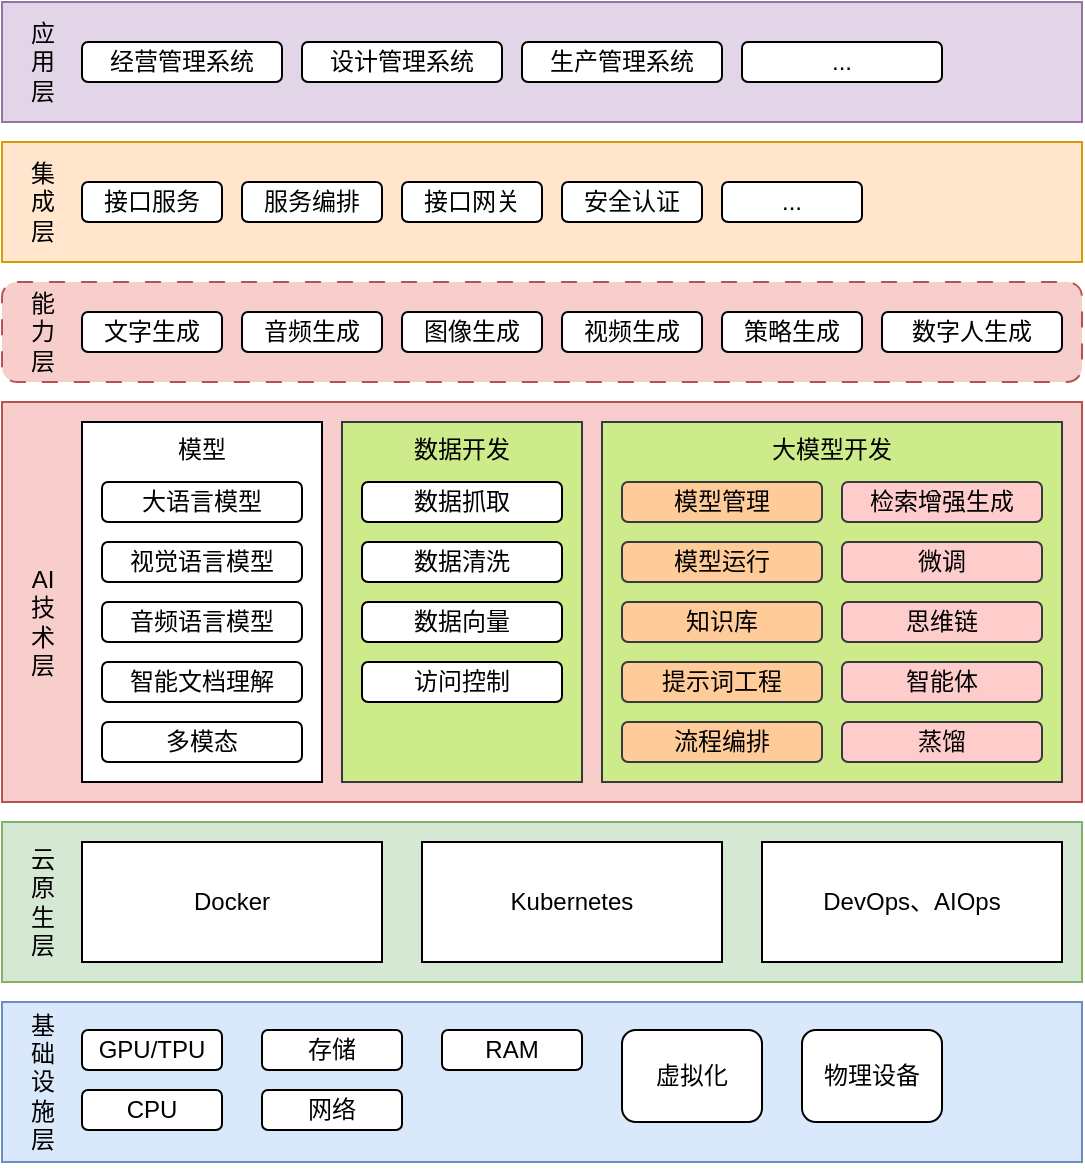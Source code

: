 <mxfile version="26.2.14" pages="2">
  <diagram name="第 1 页" id="veRPcf9bUdk8YbttKOA-">
    <mxGraphModel dx="786" dy="469" grid="1" gridSize="10" guides="1" tooltips="1" connect="1" arrows="1" fold="1" page="1" pageScale="1" pageWidth="827" pageHeight="1169" math="0" shadow="0">
      <root>
        <mxCell id="0" />
        <mxCell id="1" parent="0" />
        <mxCell id="DdCZI7sGwDG0cpfRlnXC-71" value="" style="group" parent="1" vertex="1" connectable="0">
          <mxGeometry x="120" y="260" width="540" height="585" as="geometry" />
        </mxCell>
        <mxCell id="DdCZI7sGwDG0cpfRlnXC-1" value="" style="rounded=0;whiteSpace=wrap;html=1;align=center;horizontal=0;verticalAlign=top;fillColor=#f8cecc;strokeColor=#b85450;" parent="DdCZI7sGwDG0cpfRlnXC-71" vertex="1">
          <mxGeometry y="200" width="540" height="200" as="geometry" />
        </mxCell>
        <mxCell id="DdCZI7sGwDG0cpfRlnXC-2" value="模型" style="rounded=0;whiteSpace=wrap;html=1;horizontal=1;verticalAlign=top;" parent="DdCZI7sGwDG0cpfRlnXC-71" vertex="1">
          <mxGeometry x="40" y="210" width="120" height="180" as="geometry" />
        </mxCell>
        <mxCell id="DdCZI7sGwDG0cpfRlnXC-3" value="" style="rounded=0;whiteSpace=wrap;html=1;align=center;horizontal=0;verticalAlign=top;fillColor=#d5e8d4;strokeColor=#82b366;" parent="DdCZI7sGwDG0cpfRlnXC-71" vertex="1">
          <mxGeometry y="410" width="540" height="80" as="geometry" />
        </mxCell>
        <mxCell id="DdCZI7sGwDG0cpfRlnXC-4" value="" style="rounded=0;whiteSpace=wrap;html=1;align=center;horizontal=0;verticalAlign=top;fillColor=#dae8fc;strokeColor=#6c8ebf;" parent="DdCZI7sGwDG0cpfRlnXC-71" vertex="1">
          <mxGeometry y="500" width="540" height="80" as="geometry" />
        </mxCell>
        <mxCell id="DdCZI7sGwDG0cpfRlnXC-6" value="基&lt;div&gt;础&lt;/div&gt;&lt;div&gt;设&lt;/div&gt;&lt;div&gt;施&lt;/div&gt;&lt;div&gt;层&lt;/div&gt;" style="text;html=1;align=center;verticalAlign=middle;resizable=0;points=[];autosize=1;strokeColor=none;fillColor=none;" parent="DdCZI7sGwDG0cpfRlnXC-71" vertex="1">
          <mxGeometry y="495" width="40" height="90" as="geometry" />
        </mxCell>
        <mxCell id="DdCZI7sGwDG0cpfRlnXC-7" value="云&lt;div&gt;原&lt;/div&gt;&lt;div&gt;生&lt;br&gt;&lt;div&gt;层&lt;/div&gt;&lt;/div&gt;" style="text;html=1;align=center;verticalAlign=middle;resizable=0;points=[];autosize=1;strokeColor=none;fillColor=none;" parent="DdCZI7sGwDG0cpfRlnXC-71" vertex="1">
          <mxGeometry y="415" width="40" height="70" as="geometry" />
        </mxCell>
        <mxCell id="DdCZI7sGwDG0cpfRlnXC-8" value="&lt;div&gt;AI&lt;/div&gt;&lt;div&gt;技&lt;/div&gt;&lt;div&gt;术&lt;/div&gt;&lt;div&gt;&lt;div&gt;&lt;div&gt;层&lt;/div&gt;&lt;/div&gt;&lt;/div&gt;" style="text;html=1;align=center;verticalAlign=middle;resizable=0;points=[];autosize=1;strokeColor=none;fillColor=none;" parent="DdCZI7sGwDG0cpfRlnXC-71" vertex="1">
          <mxGeometry y="275" width="40" height="70" as="geometry" />
        </mxCell>
        <mxCell id="DdCZI7sGwDG0cpfRlnXC-11" value="数据开发" style="rounded=0;whiteSpace=wrap;html=1;horizontal=1;verticalAlign=top;fillColor=#cdeb8b;strokeColor=#36393d;" parent="DdCZI7sGwDG0cpfRlnXC-71" vertex="1">
          <mxGeometry x="170" y="210" width="120" height="180" as="geometry" />
        </mxCell>
        <mxCell id="DdCZI7sGwDG0cpfRlnXC-12" value="大模型开发" style="rounded=0;whiteSpace=wrap;html=1;horizontal=1;verticalAlign=top;fillColor=#cdeb8b;strokeColor=#36393d;" parent="DdCZI7sGwDG0cpfRlnXC-71" vertex="1">
          <mxGeometry x="300" y="210" width="230" height="180" as="geometry" />
        </mxCell>
        <mxCell id="DdCZI7sGwDG0cpfRlnXC-13" value="大语言模型" style="rounded=1;whiteSpace=wrap;html=1;" parent="DdCZI7sGwDG0cpfRlnXC-71" vertex="1">
          <mxGeometry x="50" y="240" width="100" height="20" as="geometry" />
        </mxCell>
        <mxCell id="DdCZI7sGwDG0cpfRlnXC-14" value="视觉语言模型" style="rounded=1;whiteSpace=wrap;html=1;" parent="DdCZI7sGwDG0cpfRlnXC-71" vertex="1">
          <mxGeometry x="50" y="270" width="100" height="20" as="geometry" />
        </mxCell>
        <mxCell id="DdCZI7sGwDG0cpfRlnXC-15" value="音频语言模型" style="rounded=1;whiteSpace=wrap;html=1;" parent="DdCZI7sGwDG0cpfRlnXC-71" vertex="1">
          <mxGeometry x="50" y="300" width="100" height="20" as="geometry" />
        </mxCell>
        <mxCell id="DdCZI7sGwDG0cpfRlnXC-16" value="智能文档理解" style="rounded=1;whiteSpace=wrap;html=1;" parent="DdCZI7sGwDG0cpfRlnXC-71" vertex="1">
          <mxGeometry x="50" y="330" width="100" height="20" as="geometry" />
        </mxCell>
        <mxCell id="DdCZI7sGwDG0cpfRlnXC-17" value="多模态" style="rounded=1;whiteSpace=wrap;html=1;" parent="DdCZI7sGwDG0cpfRlnXC-71" vertex="1">
          <mxGeometry x="50" y="360" width="100" height="20" as="geometry" />
        </mxCell>
        <mxCell id="DdCZI7sGwDG0cpfRlnXC-19" value="数据抓取" style="rounded=1;whiteSpace=wrap;html=1;" parent="DdCZI7sGwDG0cpfRlnXC-71" vertex="1">
          <mxGeometry x="180" y="240" width="100" height="20" as="geometry" />
        </mxCell>
        <mxCell id="DdCZI7sGwDG0cpfRlnXC-20" value="数据清洗" style="rounded=1;whiteSpace=wrap;html=1;" parent="DdCZI7sGwDG0cpfRlnXC-71" vertex="1">
          <mxGeometry x="180" y="270" width="100" height="20" as="geometry" />
        </mxCell>
        <mxCell id="DdCZI7sGwDG0cpfRlnXC-21" value="数据向量" style="rounded=1;whiteSpace=wrap;html=1;" parent="DdCZI7sGwDG0cpfRlnXC-71" vertex="1">
          <mxGeometry x="180" y="300" width="100" height="20" as="geometry" />
        </mxCell>
        <mxCell id="DdCZI7sGwDG0cpfRlnXC-22" value="访问控制" style="rounded=1;whiteSpace=wrap;html=1;" parent="DdCZI7sGwDG0cpfRlnXC-71" vertex="1">
          <mxGeometry x="180" y="330" width="100" height="20" as="geometry" />
        </mxCell>
        <mxCell id="DdCZI7sGwDG0cpfRlnXC-23" value="模型管理" style="rounded=1;whiteSpace=wrap;html=1;fillColor=#ffcc99;strokeColor=#36393d;" parent="DdCZI7sGwDG0cpfRlnXC-71" vertex="1">
          <mxGeometry x="310" y="240" width="100" height="20" as="geometry" />
        </mxCell>
        <mxCell id="DdCZI7sGwDG0cpfRlnXC-24" value="检索增强生成" style="rounded=1;whiteSpace=wrap;html=1;fillColor=#ffcccc;strokeColor=#36393d;" parent="DdCZI7sGwDG0cpfRlnXC-71" vertex="1">
          <mxGeometry x="420" y="240" width="100" height="20" as="geometry" />
        </mxCell>
        <mxCell id="DdCZI7sGwDG0cpfRlnXC-25" value="模型运行" style="rounded=1;whiteSpace=wrap;html=1;fillColor=#ffcc99;strokeColor=#36393d;" parent="DdCZI7sGwDG0cpfRlnXC-71" vertex="1">
          <mxGeometry x="310" y="270" width="100" height="20" as="geometry" />
        </mxCell>
        <mxCell id="DdCZI7sGwDG0cpfRlnXC-26" value="知识库" style="rounded=1;whiteSpace=wrap;html=1;fillColor=#ffcc99;strokeColor=#36393d;" parent="DdCZI7sGwDG0cpfRlnXC-71" vertex="1">
          <mxGeometry x="310" y="300" width="100" height="20" as="geometry" />
        </mxCell>
        <mxCell id="DdCZI7sGwDG0cpfRlnXC-28" value="提示词工程" style="rounded=1;whiteSpace=wrap;html=1;fillColor=#ffcc99;strokeColor=#36393d;" parent="DdCZI7sGwDG0cpfRlnXC-71" vertex="1">
          <mxGeometry x="310" y="330" width="100" height="20" as="geometry" />
        </mxCell>
        <mxCell id="DdCZI7sGwDG0cpfRlnXC-30" value="微调" style="rounded=1;whiteSpace=wrap;html=1;fillColor=#ffcccc;strokeColor=#36393d;" parent="DdCZI7sGwDG0cpfRlnXC-71" vertex="1">
          <mxGeometry x="420" y="270" width="100" height="20" as="geometry" />
        </mxCell>
        <mxCell id="DdCZI7sGwDG0cpfRlnXC-31" value="思维链" style="rounded=1;whiteSpace=wrap;html=1;fillColor=#ffcccc;strokeColor=#36393d;" parent="DdCZI7sGwDG0cpfRlnXC-71" vertex="1">
          <mxGeometry x="420" y="300" width="100" height="20" as="geometry" />
        </mxCell>
        <mxCell id="DdCZI7sGwDG0cpfRlnXC-32" value="流程编排" style="rounded=1;whiteSpace=wrap;html=1;fillColor=#ffcc99;strokeColor=#36393d;" parent="DdCZI7sGwDG0cpfRlnXC-71" vertex="1">
          <mxGeometry x="310" y="360" width="100" height="20" as="geometry" />
        </mxCell>
        <mxCell id="DdCZI7sGwDG0cpfRlnXC-33" value="智能体" style="rounded=1;whiteSpace=wrap;html=1;fillColor=#ffcccc;strokeColor=#36393d;" parent="DdCZI7sGwDG0cpfRlnXC-71" vertex="1">
          <mxGeometry x="420" y="330" width="100" height="20" as="geometry" />
        </mxCell>
        <mxCell id="DdCZI7sGwDG0cpfRlnXC-35" value="Docker" style="rounded=0;whiteSpace=wrap;html=1;" parent="DdCZI7sGwDG0cpfRlnXC-71" vertex="1">
          <mxGeometry x="40" y="420" width="150" height="60" as="geometry" />
        </mxCell>
        <mxCell id="DdCZI7sGwDG0cpfRlnXC-36" value="Kubernetes" style="rounded=0;whiteSpace=wrap;html=1;" parent="DdCZI7sGwDG0cpfRlnXC-71" vertex="1">
          <mxGeometry x="210" y="420" width="150" height="60" as="geometry" />
        </mxCell>
        <mxCell id="DdCZI7sGwDG0cpfRlnXC-37" value="DevOps、AIOps" style="rounded=0;whiteSpace=wrap;html=1;" parent="DdCZI7sGwDG0cpfRlnXC-71" vertex="1">
          <mxGeometry x="380" y="420" width="150" height="60" as="geometry" />
        </mxCell>
        <mxCell id="DdCZI7sGwDG0cpfRlnXC-38" value="" style="rounded=1;whiteSpace=wrap;html=1;dashed=1;dashPattern=8 8;fillColor=#f8cecc;strokeColor=#b85450;" parent="DdCZI7sGwDG0cpfRlnXC-71" vertex="1">
          <mxGeometry y="140" width="540" height="50" as="geometry" />
        </mxCell>
        <mxCell id="DdCZI7sGwDG0cpfRlnXC-40" value="&lt;div&gt;&lt;div&gt;能&lt;/div&gt;&lt;div&gt;力&lt;/div&gt;&lt;div&gt;&lt;div&gt;&lt;div&gt;层&lt;/div&gt;&lt;/div&gt;&lt;/div&gt;&lt;/div&gt;" style="text;html=1;align=center;verticalAlign=middle;resizable=0;points=[];autosize=1;strokeColor=none;fillColor=none;" parent="DdCZI7sGwDG0cpfRlnXC-71" vertex="1">
          <mxGeometry y="135" width="40" height="60" as="geometry" />
        </mxCell>
        <mxCell id="DdCZI7sGwDG0cpfRlnXC-41" value="文字生成" style="rounded=1;whiteSpace=wrap;html=1;verticalAlign=middle;" parent="DdCZI7sGwDG0cpfRlnXC-71" vertex="1">
          <mxGeometry x="40" y="155" width="70" height="20" as="geometry" />
        </mxCell>
        <mxCell id="DdCZI7sGwDG0cpfRlnXC-42" value="音频生成" style="rounded=1;whiteSpace=wrap;html=1;verticalAlign=middle;" parent="DdCZI7sGwDG0cpfRlnXC-71" vertex="1">
          <mxGeometry x="120" y="155" width="70" height="20" as="geometry" />
        </mxCell>
        <mxCell id="DdCZI7sGwDG0cpfRlnXC-43" value="图像生成" style="rounded=1;whiteSpace=wrap;html=1;verticalAlign=middle;" parent="DdCZI7sGwDG0cpfRlnXC-71" vertex="1">
          <mxGeometry x="200" y="155" width="70" height="20" as="geometry" />
        </mxCell>
        <mxCell id="DdCZI7sGwDG0cpfRlnXC-44" value="视频生成" style="rounded=1;whiteSpace=wrap;html=1;verticalAlign=middle;" parent="DdCZI7sGwDG0cpfRlnXC-71" vertex="1">
          <mxGeometry x="280" y="155" width="70" height="20" as="geometry" />
        </mxCell>
        <mxCell id="DdCZI7sGwDG0cpfRlnXC-46" value="策略生成" style="rounded=1;whiteSpace=wrap;html=1;verticalAlign=middle;" parent="DdCZI7sGwDG0cpfRlnXC-71" vertex="1">
          <mxGeometry x="360" y="155" width="70" height="20" as="geometry" />
        </mxCell>
        <mxCell id="DdCZI7sGwDG0cpfRlnXC-47" value="数字人生成" style="rounded=1;whiteSpace=wrap;html=1;verticalAlign=middle;" parent="DdCZI7sGwDG0cpfRlnXC-71" vertex="1">
          <mxGeometry x="440" y="155" width="90" height="20" as="geometry" />
        </mxCell>
        <mxCell id="DdCZI7sGwDG0cpfRlnXC-48" value="" style="rounded=0;whiteSpace=wrap;html=1;fillColor=#ffe6cc;strokeColor=#d79b00;" parent="DdCZI7sGwDG0cpfRlnXC-71" vertex="1">
          <mxGeometry y="70" width="540" height="60" as="geometry" />
        </mxCell>
        <mxCell id="DdCZI7sGwDG0cpfRlnXC-49" value="&lt;div&gt;集&lt;/div&gt;&lt;div&gt;成&lt;/div&gt;&lt;div&gt;&lt;div&gt;&lt;div&gt;层&lt;/div&gt;&lt;/div&gt;&lt;/div&gt;" style="text;html=1;align=center;verticalAlign=middle;resizable=0;points=[];autosize=1;strokeColor=none;fillColor=none;" parent="DdCZI7sGwDG0cpfRlnXC-71" vertex="1">
          <mxGeometry y="70" width="40" height="60" as="geometry" />
        </mxCell>
        <mxCell id="DdCZI7sGwDG0cpfRlnXC-50" value="接口服务" style="rounded=1;whiteSpace=wrap;html=1;verticalAlign=middle;" parent="DdCZI7sGwDG0cpfRlnXC-71" vertex="1">
          <mxGeometry x="40" y="90" width="70" height="20" as="geometry" />
        </mxCell>
        <mxCell id="DdCZI7sGwDG0cpfRlnXC-51" value="服务编排" style="rounded=1;whiteSpace=wrap;html=1;verticalAlign=middle;" parent="DdCZI7sGwDG0cpfRlnXC-71" vertex="1">
          <mxGeometry x="120" y="90" width="70" height="20" as="geometry" />
        </mxCell>
        <mxCell id="DdCZI7sGwDG0cpfRlnXC-53" value="接口网关" style="rounded=1;whiteSpace=wrap;html=1;verticalAlign=middle;" parent="DdCZI7sGwDG0cpfRlnXC-71" vertex="1">
          <mxGeometry x="200" y="90" width="70" height="20" as="geometry" />
        </mxCell>
        <mxCell id="DdCZI7sGwDG0cpfRlnXC-54" value="安全认证" style="rounded=1;whiteSpace=wrap;html=1;verticalAlign=middle;" parent="DdCZI7sGwDG0cpfRlnXC-71" vertex="1">
          <mxGeometry x="280" y="90" width="70" height="20" as="geometry" />
        </mxCell>
        <mxCell id="DdCZI7sGwDG0cpfRlnXC-55" value="..." style="rounded=1;whiteSpace=wrap;html=1;verticalAlign=middle;" parent="DdCZI7sGwDG0cpfRlnXC-71" vertex="1">
          <mxGeometry x="360" y="90" width="70" height="20" as="geometry" />
        </mxCell>
        <mxCell id="DdCZI7sGwDG0cpfRlnXC-56" value="" style="rounded=0;whiteSpace=wrap;html=1;fillColor=#e1d5e7;strokeColor=#9673a6;" parent="DdCZI7sGwDG0cpfRlnXC-71" vertex="1">
          <mxGeometry width="540" height="60" as="geometry" />
        </mxCell>
        <mxCell id="DdCZI7sGwDG0cpfRlnXC-57" value="&lt;div&gt;&lt;span style=&quot;background-color: transparent; color: light-dark(rgb(0, 0, 0), rgb(255, 255, 255));&quot;&gt;应&lt;/span&gt;&lt;/div&gt;&lt;div&gt;&lt;span style=&quot;background-color: transparent; color: light-dark(rgb(0, 0, 0), rgb(255, 255, 255));&quot;&gt;用&lt;/span&gt;&lt;/div&gt;&lt;div&gt;&lt;span style=&quot;background-color: transparent; color: light-dark(rgb(0, 0, 0), rgb(255, 255, 255));&quot;&gt;层&lt;/span&gt;&lt;/div&gt;" style="text;html=1;align=center;verticalAlign=middle;resizable=0;points=[];autosize=1;strokeColor=none;fillColor=none;" parent="DdCZI7sGwDG0cpfRlnXC-71" vertex="1">
          <mxGeometry width="40" height="60" as="geometry" />
        </mxCell>
        <mxCell id="DdCZI7sGwDG0cpfRlnXC-58" value="经营管理系统" style="rounded=1;whiteSpace=wrap;html=1;verticalAlign=middle;" parent="DdCZI7sGwDG0cpfRlnXC-71" vertex="1">
          <mxGeometry x="40" y="20" width="100" height="20" as="geometry" />
        </mxCell>
        <mxCell id="DdCZI7sGwDG0cpfRlnXC-59" value="设计管理系统" style="rounded=1;whiteSpace=wrap;html=1;verticalAlign=middle;" parent="DdCZI7sGwDG0cpfRlnXC-71" vertex="1">
          <mxGeometry x="150" y="20" width="100" height="20" as="geometry" />
        </mxCell>
        <mxCell id="DdCZI7sGwDG0cpfRlnXC-60" value="生产管理系统" style="rounded=1;whiteSpace=wrap;html=1;verticalAlign=middle;" parent="DdCZI7sGwDG0cpfRlnXC-71" vertex="1">
          <mxGeometry x="260" y="20" width="100" height="20" as="geometry" />
        </mxCell>
        <mxCell id="DdCZI7sGwDG0cpfRlnXC-62" value="..." style="rounded=1;whiteSpace=wrap;html=1;verticalAlign=middle;" parent="DdCZI7sGwDG0cpfRlnXC-71" vertex="1">
          <mxGeometry x="370" y="20" width="100" height="20" as="geometry" />
        </mxCell>
        <mxCell id="DdCZI7sGwDG0cpfRlnXC-63" value="GPU/TPU" style="rounded=1;whiteSpace=wrap;html=1;verticalAlign=middle;" parent="DdCZI7sGwDG0cpfRlnXC-71" vertex="1">
          <mxGeometry x="40" y="514" width="70" height="20" as="geometry" />
        </mxCell>
        <mxCell id="DdCZI7sGwDG0cpfRlnXC-64" value="CPU" style="rounded=1;whiteSpace=wrap;html=1;verticalAlign=middle;" parent="DdCZI7sGwDG0cpfRlnXC-71" vertex="1">
          <mxGeometry x="40" y="544" width="70" height="20" as="geometry" />
        </mxCell>
        <mxCell id="DdCZI7sGwDG0cpfRlnXC-66" value="存储" style="rounded=1;whiteSpace=wrap;html=1;verticalAlign=middle;" parent="DdCZI7sGwDG0cpfRlnXC-71" vertex="1">
          <mxGeometry x="130" y="514" width="70" height="20" as="geometry" />
        </mxCell>
        <mxCell id="DdCZI7sGwDG0cpfRlnXC-67" value="网络" style="rounded=1;whiteSpace=wrap;html=1;verticalAlign=middle;" parent="DdCZI7sGwDG0cpfRlnXC-71" vertex="1">
          <mxGeometry x="130" y="544" width="70" height="20" as="geometry" />
        </mxCell>
        <mxCell id="DdCZI7sGwDG0cpfRlnXC-68" value="RAM" style="rounded=1;whiteSpace=wrap;html=1;verticalAlign=middle;" parent="DdCZI7sGwDG0cpfRlnXC-71" vertex="1">
          <mxGeometry x="220" y="514" width="70" height="20" as="geometry" />
        </mxCell>
        <mxCell id="DdCZI7sGwDG0cpfRlnXC-69" value="虚拟化" style="rounded=1;whiteSpace=wrap;html=1;verticalAlign=middle;" parent="DdCZI7sGwDG0cpfRlnXC-71" vertex="1">
          <mxGeometry x="310" y="514" width="70" height="46" as="geometry" />
        </mxCell>
        <mxCell id="DdCZI7sGwDG0cpfRlnXC-70" value="物理设备" style="rounded=1;whiteSpace=wrap;html=1;verticalAlign=middle;" parent="DdCZI7sGwDG0cpfRlnXC-71" vertex="1">
          <mxGeometry x="400" y="514" width="70" height="46" as="geometry" />
        </mxCell>
        <mxCell id="hR596wnbBebLEna1b_4g-1" value="蒸馏" style="rounded=1;whiteSpace=wrap;html=1;fillColor=#ffcccc;strokeColor=#36393d;" vertex="1" parent="DdCZI7sGwDG0cpfRlnXC-71">
          <mxGeometry x="420" y="360" width="100" height="20" as="geometry" />
        </mxCell>
      </root>
    </mxGraphModel>
  </diagram>
  <diagram id="AOFhsI_pm90zHFR3Kuve" name="第 2 页">
    <mxGraphModel dx="790" dy="476" grid="1" gridSize="10" guides="1" tooltips="1" connect="1" arrows="1" fold="1" page="1" pageScale="1" pageWidth="827" pageHeight="1169" math="0" shadow="0">
      <root>
        <mxCell id="0" />
        <mxCell id="1" parent="0" />
        <mxCell id="23LsGYQeWHpihlJRXSzl-1" value="" style="rounded=0;whiteSpace=wrap;html=1;align=left;verticalAlign=top;" parent="1" vertex="1">
          <mxGeometry x="200" y="650" width="400" height="70" as="geometry" />
        </mxCell>
        <mxCell id="23LsGYQeWHpihlJRXSzl-2" value="" style="rounded=0;whiteSpace=wrap;html=1;strokeColor=#FF0000;" parent="1" vertex="1">
          <mxGeometry x="200" y="430" width="400" height="210" as="geometry" />
        </mxCell>
        <mxCell id="23LsGYQeWHpihlJRXSzl-3" value="租户（可复用AI成果集市）" style="rounded=0;whiteSpace=wrap;html=1;dashed=1;dashPattern=8 8;verticalAlign=top;align=left;fillColor=#f8cecc;strokeColor=#b85450;" parent="1" vertex="1">
          <mxGeometry x="210" y="440" width="380" height="140" as="geometry" />
        </mxCell>
        <mxCell id="23LsGYQeWHpihlJRXSzl-4" value="多业务系统AI应用集成" style="rounded=0;whiteSpace=wrap;html=1;dashed=1;dashPattern=8 8;align=left;verticalAlign=top;" parent="1" vertex="1">
          <mxGeometry x="200" y="370" width="400" height="50" as="geometry" />
        </mxCell>
        <mxCell id="23LsGYQeWHpihlJRXSzl-6" value="IaaS" style="rounded=0;whiteSpace=wrap;html=1;fillColor=#f5f5f5;fontColor=#333333;strokeColor=#666666;" parent="1" vertex="1">
          <mxGeometry x="140" y="650" width="60" height="70" as="geometry" />
        </mxCell>
        <mxCell id="23LsGYQeWHpihlJRXSzl-8" value="算力" style="rounded=1;whiteSpace=wrap;html=1;" parent="1" vertex="1">
          <mxGeometry x="210" y="690" width="120" height="20" as="geometry" />
        </mxCell>
        <mxCell id="23LsGYQeWHpihlJRXSzl-9" value="容器云平台" style="rounded=1;whiteSpace=wrap;html=1;" parent="1" vertex="1">
          <mxGeometry x="210" y="660" width="380" height="20" as="geometry" />
        </mxCell>
        <mxCell id="23LsGYQeWHpihlJRXSzl-10" value="网络" style="rounded=1;whiteSpace=wrap;html=1;" parent="1" vertex="1">
          <mxGeometry x="340" y="690" width="120" height="20" as="geometry" />
        </mxCell>
        <mxCell id="23LsGYQeWHpihlJRXSzl-11" value="存储" style="rounded=1;whiteSpace=wrap;html=1;" parent="1" vertex="1">
          <mxGeometry x="470" y="690" width="120" height="20" as="geometry" />
        </mxCell>
        <mxCell id="23LsGYQeWHpihlJRXSzl-12" value="MaaS&lt;div&gt;&lt;font style=&quot;color: rgb(255, 255, 255);&quot;&gt;（&lt;span style=&quot;text-align: left;&quot;&gt;类海科轻舟平台，&lt;br&gt;&lt;/span&gt;&lt;span style=&quot;text-align: left; background-color: transparent;&quot;&gt;未来向集团平台迁移&lt;/span&gt;）&lt;/font&gt;&lt;/div&gt;" style="rounded=0;whiteSpace=wrap;html=1;fillColor=#e51400;fontColor=#ffffff;strokeColor=#B20000;" parent="1" vertex="1">
          <mxGeometry x="140" y="430" width="60" height="210" as="geometry" />
        </mxCell>
        <mxCell id="23LsGYQeWHpihlJRXSzl-13" value="数据管理" style="rounded=1;whiteSpace=wrap;html=1;verticalAlign=middle;" parent="1" vertex="1">
          <mxGeometry x="210" y="590" width="60" height="40" as="geometry" />
        </mxCell>
        <mxCell id="23LsGYQeWHpihlJRXSzl-15" value="开发环境" style="rounded=1;whiteSpace=wrap;html=1;verticalAlign=middle;" parent="1" vertex="1">
          <mxGeometry x="290" y="590" width="60" height="40" as="geometry" />
        </mxCell>
        <mxCell id="23LsGYQeWHpihlJRXSzl-17" value="模型训练" style="rounded=1;whiteSpace=wrap;html=1;verticalAlign=middle;" parent="1" vertex="1">
          <mxGeometry x="370" y="590" width="60" height="40" as="geometry" />
        </mxCell>
        <mxCell id="23LsGYQeWHpihlJRXSzl-18" value="部署推理" style="rounded=1;whiteSpace=wrap;html=1;verticalAlign=middle;" parent="1" vertex="1">
          <mxGeometry x="450" y="590" width="60" height="40" as="geometry" />
        </mxCell>
        <mxCell id="23LsGYQeWHpihlJRXSzl-20" value="模型管理" style="rounded=1;whiteSpace=wrap;html=1;verticalAlign=middle;" parent="1" vertex="1">
          <mxGeometry x="530" y="590" width="60" height="40" as="geometry" />
        </mxCell>
        <mxCell id="8MBKhF39qyp4rRD7ff5B-1" value="数据集" style="rounded=1;whiteSpace=wrap;html=1;verticalAlign=middle;" parent="1" vertex="1">
          <mxGeometry x="230" y="550" width="60" height="20" as="geometry" />
        </mxCell>
        <mxCell id="8MBKhF39qyp4rRD7ff5B-3" value="算法" style="rounded=1;whiteSpace=wrap;html=1;verticalAlign=middle;" parent="1" vertex="1">
          <mxGeometry x="300" y="550" width="60" height="20" as="geometry" />
        </mxCell>
        <mxCell id="8MBKhF39qyp4rRD7ff5B-4" value="模型" style="rounded=1;whiteSpace=wrap;html=1;verticalAlign=middle;" parent="1" vertex="1">
          <mxGeometry x="370" y="550" width="60" height="20" as="geometry" />
        </mxCell>
        <mxCell id="8MBKhF39qyp4rRD7ff5B-5" value="AI能力" style="rounded=1;whiteSpace=wrap;html=1;verticalAlign=middle;" parent="1" vertex="1">
          <mxGeometry x="440" y="550" width="60" height="20" as="geometry" />
        </mxCell>
        <mxCell id="8MBKhF39qyp4rRD7ff5B-6" value="AI应用" style="rounded=1;whiteSpace=wrap;html=1;verticalAlign=middle;" parent="1" vertex="1">
          <mxGeometry x="510" y="550" width="60" height="20" as="geometry" />
        </mxCell>
        <mxCell id="8MBKhF39qyp4rRD7ff5B-8" value="多场景" style="rounded=1;whiteSpace=wrap;html=1;fillColor=#dae8fc;strokeColor=#6c8ebf;align=left;verticalAlign=top;" parent="1" vertex="1">
          <mxGeometry x="230" y="460" width="340" height="80" as="geometry" />
        </mxCell>
        <mxCell id="FGox7lNxDhhM5VdA5FkT-1" value="应用层" style="rounded=0;whiteSpace=wrap;html=1;fillColor=#f5f5f5;fontColor=#333333;strokeColor=#666666;" parent="1" vertex="1">
          <mxGeometry x="140" y="370" width="60" height="50" as="geometry" />
        </mxCell>
        <mxCell id="FGox7lNxDhhM5VdA5FkT-2" value="数字员工" style="rounded=1;whiteSpace=wrap;html=1;verticalAlign=middle;" parent="1" vertex="1">
          <mxGeometry x="240" y="480" width="100" height="20" as="geometry" />
        </mxCell>
        <mxCell id="FGox7lNxDhhM5VdA5FkT-3" value="知识图谱" style="rounded=1;whiteSpace=wrap;html=1;verticalAlign=middle;" parent="1" vertex="1">
          <mxGeometry x="350" y="480" width="100" height="20" as="geometry" />
        </mxCell>
        <mxCell id="FGox7lNxDhhM5VdA5FkT-4" value="垂域模型" style="rounded=1;whiteSpace=wrap;html=1;verticalAlign=middle;" parent="1" vertex="1">
          <mxGeometry x="460" y="480" width="100" height="20" as="geometry" />
        </mxCell>
        <mxCell id="FGox7lNxDhhM5VdA5FkT-6" value="……" style="rounded=1;whiteSpace=wrap;html=1;verticalAlign=middle;" parent="1" vertex="1">
          <mxGeometry x="350" y="510" width="100" height="20" as="geometry" />
        </mxCell>
        <mxCell id="FGox7lNxDhhM5VdA5FkT-8" value="" style="shape=singleArrow;whiteSpace=wrap;html=1;" parent="1" vertex="1">
          <mxGeometry x="580" y="540" width="60" height="40" as="geometry" />
        </mxCell>
        <mxCell id="FGox7lNxDhhM5VdA5FkT-11" value="" style="shape=singleArrow;whiteSpace=wrap;html=1;arrowWidth=0.317;arrowSize=0.167;" parent="1" vertex="1">
          <mxGeometry x="560" y="480" width="80" height="40" as="geometry" />
        </mxCell>
        <mxCell id="FGox7lNxDhhM5VdA5FkT-10" value="重工租户下&lt;div&gt;AI服务能力&lt;/div&gt;&lt;div&gt;沉淀&lt;/div&gt;" style="text;html=1;align=center;verticalAlign=middle;resizable=0;points=[];autosize=1;strokeColor=none;fillColor=none;" parent="1" vertex="1">
          <mxGeometry x="640" y="525" width="80" height="60" as="geometry" />
        </mxCell>
        <mxCell id="FGox7lNxDhhM5VdA5FkT-12" value="多业务场景&lt;div&gt;AI开发&lt;/div&gt;" style="text;html=1;align=center;verticalAlign=middle;resizable=0;points=[];autosize=1;strokeColor=none;fillColor=none;" parent="1" vertex="1">
          <mxGeometry x="640" y="475" width="80" height="40" as="geometry" />
        </mxCell>
        <mxCell id="FGox7lNxDhhM5VdA5FkT-13" value="修船报价、计价" style="rounded=1;whiteSpace=wrap;html=1;verticalAlign=middle;" parent="1" vertex="1">
          <mxGeometry x="240" y="510" width="100" height="20" as="geometry" />
        </mxCell>
      </root>
    </mxGraphModel>
  </diagram>
</mxfile>

